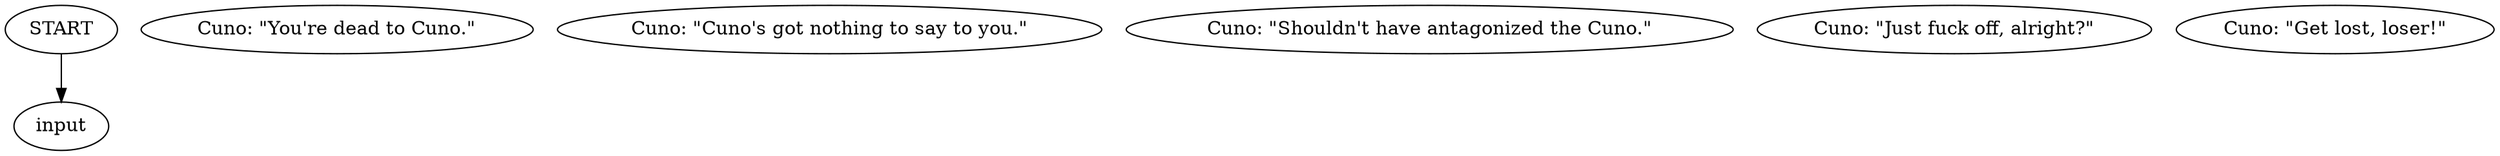 # YARD / CUNO barks lost to cunoesse
# OBSOLETE
#
#Now Cuno lockout is handled in greeting.
# ==================================================
digraph G {
	  0 [label="START"];
	  1 [label="input"];
	  2 [label="Cuno: \"You're dead to Cuno.\""];
	  3 [label="Cuno: \"Cuno's got nothing to say to you.\""];
	  4 [label="Cuno: \"Shouldn't have antagonized the Cuno.\""];
	  5 [label="Cuno: \"Just fuck off, alright?\""];
	  6 [label="Cuno: \"Get lost, loser!\""];
	  0 -> 1
}

